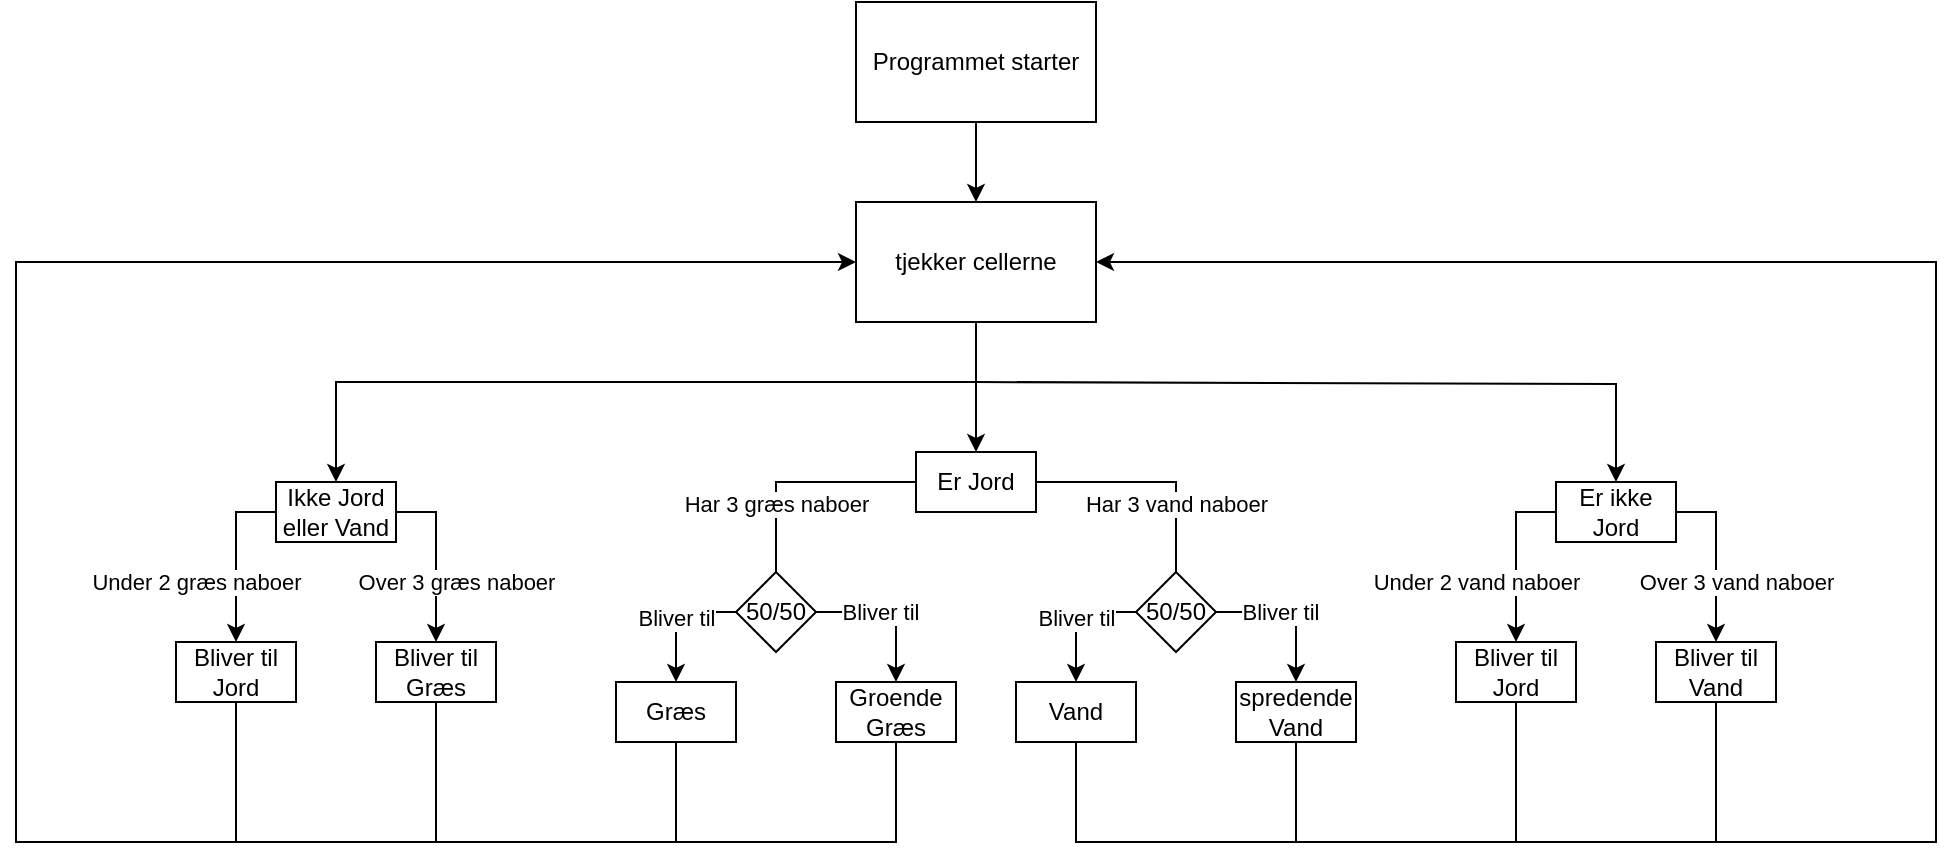 <mxfile version="21.1.1">
  <diagram name="Side-1" id="yNfRaHSVCuGR44uHi-wh">
    <mxGraphModel dx="2364" dy="593" grid="1" gridSize="10" guides="1" tooltips="1" connect="1" arrows="1" fold="1" page="1" pageScale="1" pageWidth="1169" pageHeight="827" math="0" shadow="0">
      <root>
        <mxCell id="0" />
        <mxCell id="1" parent="0" />
        <mxCell id="9loAOh5dhfeu6k45An3E-3" style="edgeStyle=orthogonalEdgeStyle;rounded=0;orthogonalLoop=1;jettySize=auto;html=1;entryX=0.5;entryY=0;entryDx=0;entryDy=0;" edge="1" parent="1" source="9loAOh5dhfeu6k45An3E-1" target="9loAOh5dhfeu6k45An3E-2">
          <mxGeometry relative="1" as="geometry" />
        </mxCell>
        <mxCell id="9loAOh5dhfeu6k45An3E-1" value="Programmet starter" style="rounded=0;whiteSpace=wrap;html=1;" vertex="1" parent="1">
          <mxGeometry x="380" y="20" width="120" height="60" as="geometry" />
        </mxCell>
        <mxCell id="9loAOh5dhfeu6k45An3E-2" value="tjekker cellerne" style="rounded=0;whiteSpace=wrap;html=1;" vertex="1" parent="1">
          <mxGeometry x="380" y="120" width="120" height="60" as="geometry" />
        </mxCell>
        <mxCell id="9loAOh5dhfeu6k45An3E-4" value="Er Jord" style="rounded=0;whiteSpace=wrap;html=1;" vertex="1" parent="1">
          <mxGeometry x="410" y="245" width="60" height="30" as="geometry" />
        </mxCell>
        <mxCell id="9loAOh5dhfeu6k45An3E-7" value="" style="endArrow=classic;html=1;rounded=0;exitX=0.5;exitY=1;exitDx=0;exitDy=0;entryX=0.5;entryY=0;entryDx=0;entryDy=0;" edge="1" parent="1" source="9loAOh5dhfeu6k45An3E-2" target="9loAOh5dhfeu6k45An3E-4">
          <mxGeometry width="50" height="50" relative="1" as="geometry">
            <mxPoint x="310" y="400" as="sourcePoint" />
            <mxPoint x="360" y="350" as="targetPoint" />
            <Array as="points">
              <mxPoint x="440" y="215" />
            </Array>
          </mxGeometry>
        </mxCell>
        <mxCell id="9loAOh5dhfeu6k45An3E-8" value="Græs" style="rounded=0;whiteSpace=wrap;html=1;" vertex="1" parent="1">
          <mxGeometry x="260" y="360" width="60" height="30" as="geometry" />
        </mxCell>
        <mxCell id="9loAOh5dhfeu6k45An3E-10" value="50/50" style="rhombus;whiteSpace=wrap;html=1;" vertex="1" parent="1">
          <mxGeometry x="320" y="305" width="40" height="40" as="geometry" />
        </mxCell>
        <mxCell id="9loAOh5dhfeu6k45An3E-11" value="Har 3 græs naboer" style="endArrow=none;html=1;rounded=0;exitX=0;exitY=0.5;exitDx=0;exitDy=0;entryX=0.5;entryY=0;entryDx=0;entryDy=0;" edge="1" parent="1" source="9loAOh5dhfeu6k45An3E-4" target="9loAOh5dhfeu6k45An3E-10">
          <mxGeometry x="0.407" width="50" height="50" relative="1" as="geometry">
            <mxPoint x="440" y="385" as="sourcePoint" />
            <mxPoint x="490" y="335" as="targetPoint" />
            <Array as="points">
              <mxPoint x="340" y="260" />
            </Array>
            <mxPoint as="offset" />
          </mxGeometry>
        </mxCell>
        <mxCell id="9loAOh5dhfeu6k45An3E-12" value="Groende Græs" style="rounded=0;whiteSpace=wrap;html=1;" vertex="1" parent="1">
          <mxGeometry x="370" y="360" width="60" height="30" as="geometry" />
        </mxCell>
        <mxCell id="9loAOh5dhfeu6k45An3E-14" value="Bliver til" style="edgeStyle=orthogonalEdgeStyle;rounded=0;orthogonalLoop=1;jettySize=auto;html=1;entryX=0.5;entryY=0;entryDx=0;entryDy=0;exitX=1;exitY=0.5;exitDx=0;exitDy=0;" edge="1" parent="1" source="9loAOh5dhfeu6k45An3E-10" target="9loAOh5dhfeu6k45An3E-12">
          <mxGeometry x="-0.143" relative="1" as="geometry">
            <mxPoint x="330" y="335" as="sourcePoint" />
            <mxPoint x="290" y="365" as="targetPoint" />
            <Array as="points">
              <mxPoint x="400" y="325" />
            </Array>
            <mxPoint as="offset" />
          </mxGeometry>
        </mxCell>
        <mxCell id="9loAOh5dhfeu6k45An3E-15" value="Ikke Jord eller Vand" style="rounded=0;whiteSpace=wrap;html=1;" vertex="1" parent="1">
          <mxGeometry x="90" y="260" width="60" height="30" as="geometry" />
        </mxCell>
        <mxCell id="9loAOh5dhfeu6k45An3E-16" value="" style="endArrow=classic;html=1;rounded=0;entryX=0.5;entryY=0;entryDx=0;entryDy=0;" edge="1" parent="1" target="9loAOh5dhfeu6k45An3E-15">
          <mxGeometry width="50" height="50" relative="1" as="geometry">
            <mxPoint x="440" y="210" as="sourcePoint" />
            <mxPoint x="-30" y="200" as="targetPoint" />
            <Array as="points">
              <mxPoint x="120" y="210" />
            </Array>
          </mxGeometry>
        </mxCell>
        <mxCell id="9loAOh5dhfeu6k45An3E-23" value="Bliver til" style="endArrow=classic;html=1;rounded=0;exitX=0;exitY=0.5;exitDx=0;exitDy=0;entryX=0.5;entryY=0;entryDx=0;entryDy=0;" edge="1" parent="1" source="9loAOh5dhfeu6k45An3E-10" target="9loAOh5dhfeu6k45An3E-8">
          <mxGeometry width="50" height="50" relative="1" as="geometry">
            <mxPoint x="520" y="365" as="sourcePoint" />
            <mxPoint x="570" y="315" as="targetPoint" />
            <Array as="points">
              <mxPoint x="290" y="325" />
            </Array>
          </mxGeometry>
        </mxCell>
        <mxCell id="9loAOh5dhfeu6k45An3E-24" value="Vand" style="rounded=0;whiteSpace=wrap;html=1;" vertex="1" parent="1">
          <mxGeometry x="460" y="360" width="60" height="30" as="geometry" />
        </mxCell>
        <mxCell id="9loAOh5dhfeu6k45An3E-25" value="50/50" style="rhombus;whiteSpace=wrap;html=1;" vertex="1" parent="1">
          <mxGeometry x="520" y="305" width="40" height="40" as="geometry" />
        </mxCell>
        <mxCell id="9loAOh5dhfeu6k45An3E-26" value="Har 3 vand naboer" style="endArrow=none;html=1;rounded=0;exitX=1;exitY=0.5;exitDx=0;exitDy=0;entryX=0.5;entryY=0;entryDx=0;entryDy=0;" edge="1" parent="1" target="9loAOh5dhfeu6k45An3E-25" source="9loAOh5dhfeu6k45An3E-4">
          <mxGeometry x="0.407" width="50" height="50" relative="1" as="geometry">
            <mxPoint x="440" y="260" as="sourcePoint" />
            <mxPoint x="620" y="400" as="targetPoint" />
            <Array as="points">
              <mxPoint x="540" y="260" />
            </Array>
            <mxPoint as="offset" />
          </mxGeometry>
        </mxCell>
        <mxCell id="9loAOh5dhfeu6k45An3E-27" value="spredende Vand" style="rounded=0;whiteSpace=wrap;html=1;" vertex="1" parent="1">
          <mxGeometry x="570" y="360" width="60" height="30" as="geometry" />
        </mxCell>
        <mxCell id="9loAOh5dhfeu6k45An3E-28" value="Bliver til" style="edgeStyle=orthogonalEdgeStyle;rounded=0;orthogonalLoop=1;jettySize=auto;html=1;entryX=0.5;entryY=0;entryDx=0;entryDy=0;exitX=1;exitY=0.5;exitDx=0;exitDy=0;" edge="1" parent="1" source="9loAOh5dhfeu6k45An3E-25" target="9loAOh5dhfeu6k45An3E-27">
          <mxGeometry x="-0.143" relative="1" as="geometry">
            <mxPoint x="530" y="335" as="sourcePoint" />
            <mxPoint x="490" y="365" as="targetPoint" />
            <Array as="points">
              <mxPoint x="600" y="325" />
            </Array>
            <mxPoint as="offset" />
          </mxGeometry>
        </mxCell>
        <mxCell id="9loAOh5dhfeu6k45An3E-29" value="Bliver til" style="endArrow=classic;html=1;rounded=0;exitX=0;exitY=0.5;exitDx=0;exitDy=0;entryX=0.5;entryY=0;entryDx=0;entryDy=0;" edge="1" parent="1" source="9loAOh5dhfeu6k45An3E-25" target="9loAOh5dhfeu6k45An3E-24">
          <mxGeometry width="50" height="50" relative="1" as="geometry">
            <mxPoint x="720" y="365" as="sourcePoint" />
            <mxPoint x="770" y="315" as="targetPoint" />
            <Array as="points">
              <mxPoint x="490" y="325" />
            </Array>
          </mxGeometry>
        </mxCell>
        <mxCell id="9loAOh5dhfeu6k45An3E-33" value="Under 2 græs naboer" style="endArrow=classic;html=1;rounded=0;exitX=0;exitY=0.5;exitDx=0;exitDy=0;entryX=0.5;entryY=0;entryDx=0;entryDy=0;" edge="1" parent="1" source="9loAOh5dhfeu6k45An3E-15" target="9loAOh5dhfeu6k45An3E-35">
          <mxGeometry x="0.294" y="-20" width="50" height="50" relative="1" as="geometry">
            <mxPoint x="140" y="370" as="sourcePoint" />
            <mxPoint x="70" y="340" as="targetPoint" />
            <Array as="points">
              <mxPoint x="70" y="275" />
            </Array>
            <mxPoint as="offset" />
          </mxGeometry>
        </mxCell>
        <mxCell id="9loAOh5dhfeu6k45An3E-34" value="Over 3 græs naboer" style="endArrow=classic;html=1;rounded=0;exitX=1;exitY=0.5;exitDx=0;exitDy=0;entryX=0.5;entryY=0;entryDx=0;entryDy=0;" edge="1" parent="1" source="9loAOh5dhfeu6k45An3E-15" target="9loAOh5dhfeu6k45An3E-37">
          <mxGeometry x="0.294" y="10" width="50" height="50" relative="1" as="geometry">
            <mxPoint x="140" y="390" as="sourcePoint" />
            <mxPoint x="170" y="300" as="targetPoint" />
            <Array as="points">
              <mxPoint x="170" y="275" />
            </Array>
            <mxPoint as="offset" />
          </mxGeometry>
        </mxCell>
        <mxCell id="9loAOh5dhfeu6k45An3E-35" value="Bliver til Jord" style="rounded=0;whiteSpace=wrap;html=1;" vertex="1" parent="1">
          <mxGeometry x="40" y="340" width="60" height="30" as="geometry" />
        </mxCell>
        <mxCell id="9loAOh5dhfeu6k45An3E-37" value="Bliver til Græs" style="rounded=0;whiteSpace=wrap;html=1;" vertex="1" parent="1">
          <mxGeometry x="140" y="340" width="60" height="30" as="geometry" />
        </mxCell>
        <mxCell id="9loAOh5dhfeu6k45An3E-38" value="Er ikke Jord" style="rounded=0;whiteSpace=wrap;html=1;" vertex="1" parent="1">
          <mxGeometry x="730" y="260" width="60" height="30" as="geometry" />
        </mxCell>
        <mxCell id="9loAOh5dhfeu6k45An3E-39" value="Under 2 vand naboer" style="endArrow=classic;html=1;rounded=0;exitX=0;exitY=0.5;exitDx=0;exitDy=0;entryX=0.5;entryY=0;entryDx=0;entryDy=0;" edge="1" parent="1" source="9loAOh5dhfeu6k45An3E-38" target="9loAOh5dhfeu6k45An3E-41">
          <mxGeometry x="0.294" y="-20" width="50" height="50" relative="1" as="geometry">
            <mxPoint x="780" y="370" as="sourcePoint" />
            <mxPoint x="710" y="340" as="targetPoint" />
            <Array as="points">
              <mxPoint x="710" y="275" />
            </Array>
            <mxPoint as="offset" />
          </mxGeometry>
        </mxCell>
        <mxCell id="9loAOh5dhfeu6k45An3E-40" value="Over 3 vand naboer" style="endArrow=classic;html=1;rounded=0;exitX=1;exitY=0.5;exitDx=0;exitDy=0;entryX=0.5;entryY=0;entryDx=0;entryDy=0;" edge="1" parent="1" source="9loAOh5dhfeu6k45An3E-38" target="9loAOh5dhfeu6k45An3E-42">
          <mxGeometry x="0.294" y="10" width="50" height="50" relative="1" as="geometry">
            <mxPoint x="780" y="390" as="sourcePoint" />
            <mxPoint x="810" y="300" as="targetPoint" />
            <Array as="points">
              <mxPoint x="810" y="275" />
            </Array>
            <mxPoint as="offset" />
          </mxGeometry>
        </mxCell>
        <mxCell id="9loAOh5dhfeu6k45An3E-41" value="Bliver til Jord" style="rounded=0;whiteSpace=wrap;html=1;" vertex="1" parent="1">
          <mxGeometry x="680" y="340" width="60" height="30" as="geometry" />
        </mxCell>
        <mxCell id="9loAOh5dhfeu6k45An3E-42" value="Bliver til Vand" style="rounded=0;whiteSpace=wrap;html=1;" vertex="1" parent="1">
          <mxGeometry x="780" y="340" width="60" height="30" as="geometry" />
        </mxCell>
        <mxCell id="9loAOh5dhfeu6k45An3E-43" value="" style="endArrow=classic;html=1;rounded=0;entryX=0.5;entryY=0;entryDx=0;entryDy=0;" edge="1" parent="1" target="9loAOh5dhfeu6k45An3E-38">
          <mxGeometry width="50" height="50" relative="1" as="geometry">
            <mxPoint x="440" y="210" as="sourcePoint" />
            <mxPoint x="670" y="300" as="targetPoint" />
            <Array as="points">
              <mxPoint x="760" y="211" />
            </Array>
          </mxGeometry>
        </mxCell>
        <mxCell id="9loAOh5dhfeu6k45An3E-45" value="" style="endArrow=classic;html=1;rounded=0;entryX=1;entryY=0.5;entryDx=0;entryDy=0;exitX=0.5;exitY=1;exitDx=0;exitDy=0;" edge="1" parent="1" source="9loAOh5dhfeu6k45An3E-24" target="9loAOh5dhfeu6k45An3E-2">
          <mxGeometry width="50" height="50" relative="1" as="geometry">
            <mxPoint x="670" y="190" as="sourcePoint" />
            <mxPoint x="720" y="140" as="targetPoint" />
            <Array as="points">
              <mxPoint x="490" y="440" />
              <mxPoint x="920" y="440" />
              <mxPoint x="920" y="150" />
            </Array>
          </mxGeometry>
        </mxCell>
        <mxCell id="9loAOh5dhfeu6k45An3E-46" value="" style="endArrow=none;html=1;rounded=0;entryX=0.5;entryY=1;entryDx=0;entryDy=0;" edge="1" parent="1" target="9loAOh5dhfeu6k45An3E-27">
          <mxGeometry width="50" height="50" relative="1" as="geometry">
            <mxPoint x="600" y="440" as="sourcePoint" />
            <mxPoint x="530" y="230" as="targetPoint" />
          </mxGeometry>
        </mxCell>
        <mxCell id="9loAOh5dhfeu6k45An3E-47" value="" style="endArrow=none;html=1;rounded=0;entryX=0.5;entryY=1;entryDx=0;entryDy=0;" edge="1" parent="1" target="9loAOh5dhfeu6k45An3E-41">
          <mxGeometry width="50" height="50" relative="1" as="geometry">
            <mxPoint x="710" y="440" as="sourcePoint" />
            <mxPoint x="660" y="390" as="targetPoint" />
          </mxGeometry>
        </mxCell>
        <mxCell id="9loAOh5dhfeu6k45An3E-48" value="" style="endArrow=none;html=1;rounded=0;entryX=0.5;entryY=1;entryDx=0;entryDy=0;" edge="1" parent="1" target="9loAOh5dhfeu6k45An3E-42">
          <mxGeometry width="50" height="50" relative="1" as="geometry">
            <mxPoint x="810" y="440" as="sourcePoint" />
            <mxPoint x="660" y="390" as="targetPoint" />
          </mxGeometry>
        </mxCell>
        <mxCell id="9loAOh5dhfeu6k45An3E-49" value="" style="endArrow=classic;html=1;rounded=0;entryX=0;entryY=0.5;entryDx=0;entryDy=0;exitX=0.5;exitY=1;exitDx=0;exitDy=0;" edge="1" parent="1" source="9loAOh5dhfeu6k45An3E-12" target="9loAOh5dhfeu6k45An3E-2">
          <mxGeometry width="50" height="50" relative="1" as="geometry">
            <mxPoint x="320" y="410" as="sourcePoint" />
            <mxPoint x="370" y="360" as="targetPoint" />
            <Array as="points">
              <mxPoint x="400" y="440" />
              <mxPoint x="-40" y="440" />
              <mxPoint x="-40" y="150" />
            </Array>
          </mxGeometry>
        </mxCell>
        <mxCell id="9loAOh5dhfeu6k45An3E-50" value="" style="endArrow=none;html=1;rounded=0;entryX=0.5;entryY=1;entryDx=0;entryDy=0;" edge="1" parent="1" target="9loAOh5dhfeu6k45An3E-8">
          <mxGeometry width="50" height="50" relative="1" as="geometry">
            <mxPoint x="290" y="440" as="sourcePoint" />
            <mxPoint x="370" y="360" as="targetPoint" />
          </mxGeometry>
        </mxCell>
        <mxCell id="9loAOh5dhfeu6k45An3E-51" value="" style="endArrow=none;html=1;rounded=0;entryX=0.5;entryY=1;entryDx=0;entryDy=0;" edge="1" parent="1" target="9loAOh5dhfeu6k45An3E-37">
          <mxGeometry width="50" height="50" relative="1" as="geometry">
            <mxPoint x="170" y="440" as="sourcePoint" />
            <mxPoint x="370" y="360" as="targetPoint" />
          </mxGeometry>
        </mxCell>
        <mxCell id="9loAOh5dhfeu6k45An3E-52" value="" style="endArrow=none;html=1;rounded=0;entryX=0.5;entryY=1;entryDx=0;entryDy=0;" edge="1" parent="1" target="9loAOh5dhfeu6k45An3E-35">
          <mxGeometry width="50" height="50" relative="1" as="geometry">
            <mxPoint x="70" y="440" as="sourcePoint" />
            <mxPoint x="370" y="360" as="targetPoint" />
          </mxGeometry>
        </mxCell>
      </root>
    </mxGraphModel>
  </diagram>
</mxfile>
